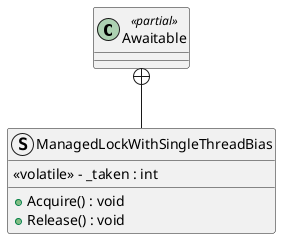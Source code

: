 @startuml
class Awaitable <<partial>> {
}
struct ManagedLockWithSingleThreadBias {
    <<volatile>> - _taken : int
    + Acquire() : void
    + Release() : void
}
Awaitable +-- ManagedLockWithSingleThreadBias
@enduml
